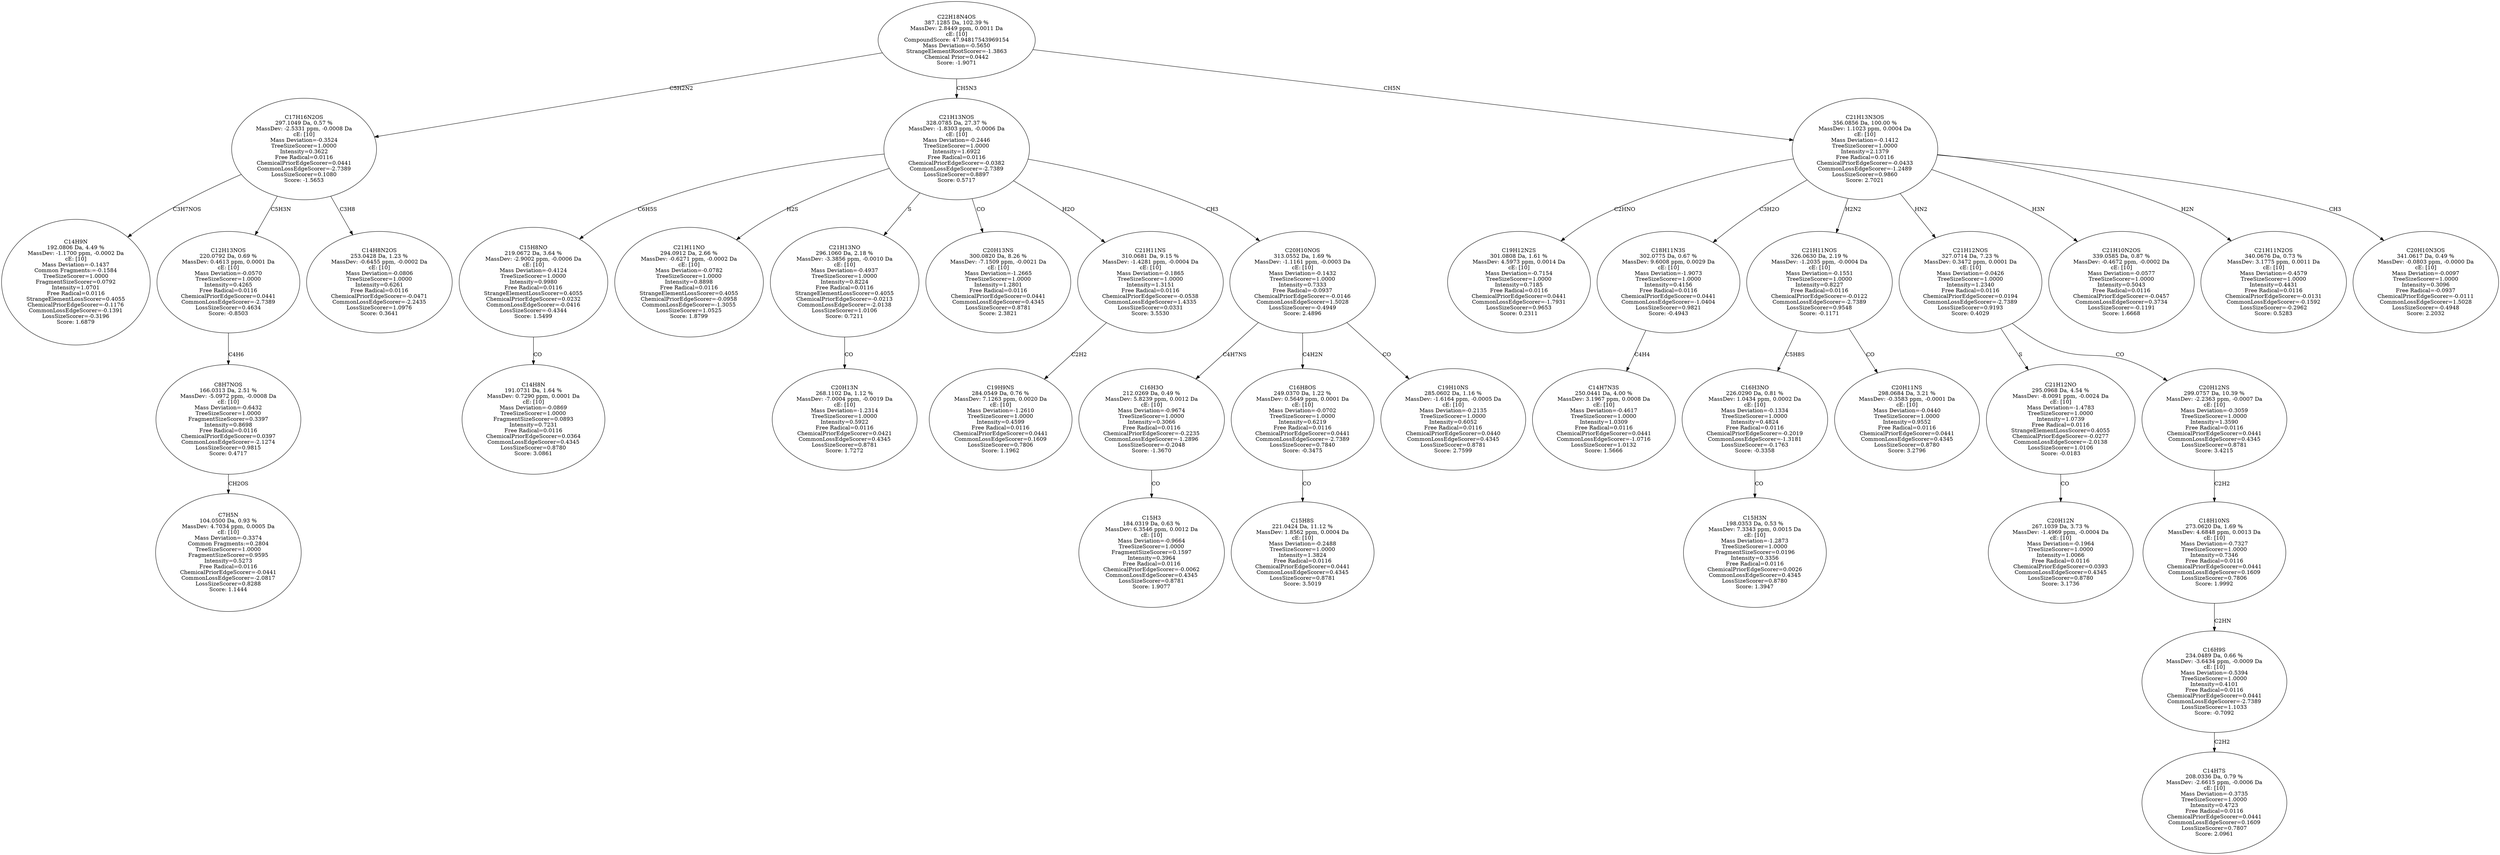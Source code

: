 strict digraph {
v1 [label="C14H9N\n192.0806 Da, 4.49 %\nMassDev: -1.1700 ppm, -0.0002 Da\ncE: [10]\nMass Deviation=-0.1437\nCommon Fragments:=-0.1584\nTreeSizeScorer=1.0000\nFragmentSizeScorer=0.0792\nIntensity=1.0701\nFree Radical=0.0116\nStrangeElementLossScorer=0.4055\nChemicalPriorEdgeScorer=-0.1176\nCommonLossEdgeScorer=-0.1391\nLossSizeScorer=-0.3196\nScore: 1.6879"];
v2 [label="C7H5N\n104.0500 Da, 0.93 %\nMassDev: 4.7034 ppm, 0.0005 Da\ncE: [10]\nMass Deviation=-0.3374\nCommon Fragments:=0.2804\nTreeSizeScorer=1.0000\nFragmentSizeScorer=0.9595\nIntensity=0.5273\nFree Radical=0.0116\nChemicalPriorEdgeScorer=-0.0441\nCommonLossEdgeScorer=-2.0817\nLossSizeScorer=0.8288\nScore: 1.1444"];
v3 [label="C8H7NOS\n166.0313 Da, 2.51 %\nMassDev: -5.0972 ppm, -0.0008 Da\ncE: [10]\nMass Deviation=-0.6432\nTreeSizeScorer=1.0000\nFragmentSizeScorer=0.3397\nIntensity=0.8698\nFree Radical=0.0116\nChemicalPriorEdgeScorer=0.0397\nCommonLossEdgeScorer=-2.1274\nLossSizeScorer=0.9815\nScore: 0.4717"];
v4 [label="C12H13NOS\n220.0792 Da, 0.69 %\nMassDev: 0.4613 ppm, 0.0001 Da\ncE: [10]\nMass Deviation=-0.0570\nTreeSizeScorer=1.0000\nIntensity=0.4265\nFree Radical=0.0116\nChemicalPriorEdgeScorer=0.0441\nCommonLossEdgeScorer=-2.7389\nLossSizeScorer=0.4634\nScore: -0.8503"];
v5 [label="C14H8N2OS\n253.0428 Da, 1.23 %\nMassDev: -0.6455 ppm, -0.0002 Da\ncE: [10]\nMass Deviation=-0.0806\nTreeSizeScorer=1.0000\nIntensity=0.6261\nFree Radical=0.0116\nChemicalPriorEdgeScorer=-0.0471\nCommonLossEdgeScorer=-2.2435\nLossSizeScorer=1.0976\nScore: 0.3641"];
v6 [label="C17H16N2OS\n297.1049 Da, 0.57 %\nMassDev: -2.5331 ppm, -0.0008 Da\ncE: [10]\nMass Deviation=-0.3524\nTreeSizeScorer=1.0000\nIntensity=0.3622\nFree Radical=0.0116\nChemicalPriorEdgeScorer=0.0441\nCommonLossEdgeScorer=-2.7389\nLossSizeScorer=0.1080\nScore: -1.5653"];
v7 [label="C14H8N\n191.0731 Da, 1.64 %\nMassDev: 0.7290 ppm, 0.0001 Da\ncE: [10]\nMass Deviation=-0.0869\nTreeSizeScorer=1.0000\nFragmentSizeScorer=0.0893\nIntensity=0.7231\nFree Radical=0.0116\nChemicalPriorEdgeScorer=0.0364\nCommonLossEdgeScorer=0.4345\nLossSizeScorer=0.8780\nScore: 3.0861"];
v8 [label="C15H8NO\n219.0672 Da, 3.64 %\nMassDev: -2.9002 ppm, -0.0006 Da\ncE: [10]\nMass Deviation=-0.4124\nTreeSizeScorer=1.0000\nIntensity=0.9980\nFree Radical=0.0116\nStrangeElementLossScorer=0.4055\nChemicalPriorEdgeScorer=0.0232\nCommonLossEdgeScorer=-0.0416\nLossSizeScorer=-0.4344\nScore: 1.5499"];
v9 [label="C21H11NO\n294.0912 Da, 2.66 %\nMassDev: -0.6271 ppm, -0.0002 Da\ncE: [10]\nMass Deviation=-0.0782\nTreeSizeScorer=1.0000\nIntensity=0.8898\nFree Radical=0.0116\nStrangeElementLossScorer=0.4055\nChemicalPriorEdgeScorer=-0.0958\nCommonLossEdgeScorer=-1.3055\nLossSizeScorer=1.0525\nScore: 1.8799"];
v10 [label="C20H13N\n268.1102 Da, 1.12 %\nMassDev: -7.0004 ppm, -0.0019 Da\ncE: [10]\nMass Deviation=-1.2314\nTreeSizeScorer=1.0000\nIntensity=0.5922\nFree Radical=0.0116\nChemicalPriorEdgeScorer=0.0421\nCommonLossEdgeScorer=0.4345\nLossSizeScorer=0.8781\nScore: 1.7272"];
v11 [label="C21H13NO\n296.1060 Da, 2.18 %\nMassDev: -3.3856 ppm, -0.0010 Da\ncE: [10]\nMass Deviation=-0.4937\nTreeSizeScorer=1.0000\nIntensity=0.8224\nFree Radical=0.0116\nStrangeElementLossScorer=0.4055\nChemicalPriorEdgeScorer=-0.0213\nCommonLossEdgeScorer=-2.0138\nLossSizeScorer=1.0106\nScore: 0.7211"];
v12 [label="C20H13NS\n300.0820 Da, 8.26 %\nMassDev: -7.1509 ppm, -0.0021 Da\ncE: [10]\nMass Deviation=-1.2665\nTreeSizeScorer=1.0000\nIntensity=1.2801\nFree Radical=0.0116\nChemicalPriorEdgeScorer=0.0441\nCommonLossEdgeScorer=0.4345\nLossSizeScorer=0.8781\nScore: 2.3821"];
v13 [label="C19H9NS\n284.0549 Da, 0.76 %\nMassDev: 7.1263 ppm, 0.0020 Da\ncE: [10]\nMass Deviation=-1.2610\nTreeSizeScorer=1.0000\nIntensity=0.4599\nFree Radical=0.0116\nChemicalPriorEdgeScorer=0.0441\nCommonLossEdgeScorer=0.1609\nLossSizeScorer=0.7806\nScore: 1.1962"];
v14 [label="C21H11NS\n310.0681 Da, 9.15 %\nMassDev: -1.4281 ppm, -0.0004 Da\ncE: [10]\nMass Deviation=-0.1865\nTreeSizeScorer=1.0000\nIntensity=1.3151\nFree Radical=0.0116\nChemicalPriorEdgeScorer=-0.0538\nCommonLossEdgeScorer=1.4335\nLossSizeScorer=0.0331\nScore: 3.5530"];
v15 [label="C15H3\n184.0319 Da, 0.63 %\nMassDev: 6.3546 ppm, 0.0012 Da\ncE: [10]\nMass Deviation=-0.9664\nTreeSizeScorer=1.0000\nFragmentSizeScorer=0.1597\nIntensity=0.3964\nFree Radical=0.0116\nChemicalPriorEdgeScorer=-0.0062\nCommonLossEdgeScorer=0.4345\nLossSizeScorer=0.8781\nScore: 1.9077"];
v16 [label="C16H3O\n212.0269 Da, 0.49 %\nMassDev: 5.8239 ppm, 0.0012 Da\ncE: [10]\nMass Deviation=-0.9674\nTreeSizeScorer=1.0000\nIntensity=0.3066\nFree Radical=0.0116\nChemicalPriorEdgeScorer=-0.2235\nCommonLossEdgeScorer=-1.2896\nLossSizeScorer=-0.2048\nScore: -1.3670"];
v17 [label="C15H8S\n221.0424 Da, 11.12 %\nMassDev: 1.8562 ppm, 0.0004 Da\ncE: [10]\nMass Deviation=-0.2488\nTreeSizeScorer=1.0000\nIntensity=1.3824\nFree Radical=0.0116\nChemicalPriorEdgeScorer=0.0441\nCommonLossEdgeScorer=0.4345\nLossSizeScorer=0.8781\nScore: 3.5019"];
v18 [label="C16H8OS\n249.0370 Da, 1.22 %\nMassDev: 0.5649 ppm, 0.0001 Da\ncE: [10]\nMass Deviation=-0.0702\nTreeSizeScorer=1.0000\nIntensity=0.6219\nFree Radical=0.0116\nChemicalPriorEdgeScorer=0.0441\nCommonLossEdgeScorer=-2.7389\nLossSizeScorer=0.7840\nScore: -0.3475"];
v19 [label="C19H10NS\n285.0602 Da, 1.16 %\nMassDev: -1.6164 ppm, -0.0005 Da\ncE: [10]\nMass Deviation=-0.2135\nTreeSizeScorer=1.0000\nIntensity=0.6052\nFree Radical=0.0116\nChemicalPriorEdgeScorer=0.0440\nCommonLossEdgeScorer=0.4345\nLossSizeScorer=0.8781\nScore: 2.7599"];
v20 [label="C20H10NOS\n313.0552 Da, 1.69 %\nMassDev: -1.1161 ppm, -0.0003 Da\ncE: [10]\nMass Deviation=-0.1432\nTreeSizeScorer=1.0000\nIntensity=0.7333\nFree Radical=-0.0937\nChemicalPriorEdgeScorer=-0.0146\nCommonLossEdgeScorer=1.5028\nLossSizeScorer=-0.4949\nScore: 2.4896"];
v21 [label="C21H13NOS\n328.0785 Da, 27.37 %\nMassDev: -1.8303 ppm, -0.0006 Da\ncE: [10]\nMass Deviation=-0.2446\nTreeSizeScorer=1.0000\nIntensity=1.6922\nFree Radical=0.0116\nChemicalPriorEdgeScorer=-0.0382\nCommonLossEdgeScorer=-2.7389\nLossSizeScorer=0.8897\nScore: 0.5717"];
v22 [label="C19H12N2S\n301.0808 Da, 1.61 %\nMassDev: 4.5973 ppm, 0.0014 Da\ncE: [10]\nMass Deviation=-0.7154\nTreeSizeScorer=1.0000\nIntensity=0.7185\nFree Radical=0.0116\nChemicalPriorEdgeScorer=0.0441\nCommonLossEdgeScorer=-1.7931\nLossSizeScorer=0.9653\nScore: 0.2311"];
v23 [label="C14H7N3S\n250.0441 Da, 4.00 %\nMassDev: 3.1967 ppm, 0.0008 Da\ncE: [10]\nMass Deviation=-0.4617\nTreeSizeScorer=1.0000\nIntensity=1.0309\nFree Radical=0.0116\nChemicalPriorEdgeScorer=0.0441\nCommonLossEdgeScorer=-1.0716\nLossSizeScorer=1.0132\nScore: 1.5666"];
v24 [label="C18H11N3S\n302.0775 Da, 0.67 %\nMassDev: 9.6008 ppm, 0.0029 Da\ncE: [10]\nMass Deviation=-1.9073\nTreeSizeScorer=1.0000\nIntensity=0.4156\nFree Radical=0.0116\nChemicalPriorEdgeScorer=0.0441\nCommonLossEdgeScorer=-1.0404\nLossSizeScorer=0.9821\nScore: -0.4943"];
v25 [label="C15H3N\n198.0353 Da, 0.53 %\nMassDev: 7.3343 ppm, 0.0015 Da\ncE: [10]\nMass Deviation=-1.2873\nTreeSizeScorer=1.0000\nFragmentSizeScorer=0.0196\nIntensity=0.3356\nFree Radical=0.0116\nChemicalPriorEdgeScorer=0.0026\nCommonLossEdgeScorer=0.4345\nLossSizeScorer=0.8780\nScore: 1.3947"];
v26 [label="C16H3NO\n226.0290 Da, 0.81 %\nMassDev: 1.0434 ppm, 0.0002 Da\ncE: [10]\nMass Deviation=-0.1334\nTreeSizeScorer=1.0000\nIntensity=0.4824\nFree Radical=0.0116\nChemicalPriorEdgeScorer=-0.2019\nCommonLossEdgeScorer=-1.3181\nLossSizeScorer=-0.1763\nScore: -0.3358"];
v27 [label="C20H11NS\n298.0684 Da, 3.21 %\nMassDev: -0.3583 ppm, -0.0001 Da\ncE: [10]\nMass Deviation=-0.0440\nTreeSizeScorer=1.0000\nIntensity=0.9552\nFree Radical=0.0116\nChemicalPriorEdgeScorer=0.0441\nCommonLossEdgeScorer=0.4345\nLossSizeScorer=0.8780\nScore: 3.2796"];
v28 [label="C21H11NOS\n326.0630 Da, 2.19 %\nMassDev: -1.2035 ppm, -0.0004 Da\ncE: [10]\nMass Deviation=-0.1551\nTreeSizeScorer=1.0000\nIntensity=0.8227\nFree Radical=0.0116\nChemicalPriorEdgeScorer=-0.0122\nCommonLossEdgeScorer=-2.7389\nLossSizeScorer=0.9548\nScore: -0.1171"];
v29 [label="C20H12N\n267.1039 Da, 3.73 %\nMassDev: -1.4969 ppm, -0.0004 Da\ncE: [10]\nMass Deviation=-0.1964\nTreeSizeScorer=1.0000\nIntensity=1.0066\nFree Radical=0.0116\nChemicalPriorEdgeScorer=0.0393\nCommonLossEdgeScorer=0.4345\nLossSizeScorer=0.8780\nScore: 3.1736"];
v30 [label="C21H12NO\n295.0968 Da, 4.54 %\nMassDev: -8.0091 ppm, -0.0024 Da\ncE: [10]\nMass Deviation=-1.4783\nTreeSizeScorer=1.0000\nIntensity=1.0739\nFree Radical=0.0116\nStrangeElementLossScorer=0.4055\nChemicalPriorEdgeScorer=-0.0277\nCommonLossEdgeScorer=-2.0138\nLossSizeScorer=1.0106\nScore: -0.0183"];
v31 [label="C14H7S\n208.0336 Da, 0.79 %\nMassDev: -2.6615 ppm, -0.0006 Da\ncE: [10]\nMass Deviation=-0.3735\nTreeSizeScorer=1.0000\nIntensity=0.4723\nFree Radical=0.0116\nChemicalPriorEdgeScorer=0.0441\nCommonLossEdgeScorer=0.1609\nLossSizeScorer=0.7807\nScore: 2.0961"];
v32 [label="C16H9S\n234.0489 Da, 0.66 %\nMassDev: -3.6434 ppm, -0.0009 Da\ncE: [10]\nMass Deviation=-0.5394\nTreeSizeScorer=1.0000\nIntensity=0.4101\nFree Radical=0.0116\nChemicalPriorEdgeScorer=0.0441\nCommonLossEdgeScorer=-2.7389\nLossSizeScorer=1.1033\nScore: -0.7092"];
v33 [label="C18H10NS\n273.0620 Da, 1.69 %\nMassDev: 4.6848 ppm, 0.0013 Da\ncE: [10]\nMass Deviation=-0.7327\nTreeSizeScorer=1.0000\nIntensity=0.7346\nFree Radical=0.0116\nChemicalPriorEdgeScorer=0.0441\nCommonLossEdgeScorer=0.1609\nLossSizeScorer=0.7806\nScore: 1.9992"];
v34 [label="C20H12NS\n299.0757 Da, 10.39 %\nMassDev: -2.2363 ppm, -0.0007 Da\ncE: [10]\nMass Deviation=-0.3059\nTreeSizeScorer=1.0000\nIntensity=1.3590\nFree Radical=0.0116\nChemicalPriorEdgeScorer=0.0441\nCommonLossEdgeScorer=0.4345\nLossSizeScorer=0.8781\nScore: 3.4215"];
v35 [label="C21H12NOS\n327.0714 Da, 7.23 %\nMassDev: 0.3472 ppm, 0.0001 Da\ncE: [10]\nMass Deviation=-0.0426\nTreeSizeScorer=1.0000\nIntensity=1.2340\nFree Radical=0.0116\nChemicalPriorEdgeScorer=0.0194\nCommonLossEdgeScorer=-2.7389\nLossSizeScorer=0.9193\nScore: 0.4029"];
v36 [label="C21H10N2OS\n339.0585 Da, 0.87 %\nMassDev: -0.4672 ppm, -0.0002 Da\ncE: [10]\nMass Deviation=-0.0577\nTreeSizeScorer=1.0000\nIntensity=0.5043\nFree Radical=0.0116\nChemicalPriorEdgeScorer=-0.0457\nCommonLossEdgeScorer=0.3734\nLossSizeScorer=-0.1191\nScore: 1.6668"];
v37 [label="C21H11N2OS\n340.0676 Da, 0.73 %\nMassDev: 3.1775 ppm, 0.0011 Da\ncE: [10]\nMass Deviation=-0.4579\nTreeSizeScorer=1.0000\nIntensity=0.4431\nFree Radical=0.0116\nChemicalPriorEdgeScorer=-0.0131\nCommonLossEdgeScorer=-0.1592\nLossSizeScorer=-0.2962\nScore: 0.5283"];
v38 [label="C20H10N3OS\n341.0617 Da, 0.49 %\nMassDev: -0.0803 ppm, -0.0000 Da\ncE: [10]\nMass Deviation=-0.0097\nTreeSizeScorer=1.0000\nIntensity=0.3096\nFree Radical=-0.0937\nChemicalPriorEdgeScorer=-0.0111\nCommonLossEdgeScorer=1.5028\nLossSizeScorer=-0.4948\nScore: 2.2032"];
v39 [label="C21H13N3OS\n356.0856 Da, 100.00 %\nMassDev: 1.1023 ppm, 0.0004 Da\ncE: [10]\nMass Deviation=-0.1412\nTreeSizeScorer=1.0000\nIntensity=2.1379\nFree Radical=0.0116\nChemicalPriorEdgeScorer=-0.0433\nCommonLossEdgeScorer=-1.2489\nLossSizeScorer=0.9860\nScore: 2.7021"];
v40 [label="C22H18N4OS\n387.1285 Da, 102.39 %\nMassDev: 2.8449 ppm, 0.0011 Da\ncE: [10]\nCompoundScore: 47.94817543969154\nMass Deviation=-0.5650\nStrangeElementRootScorer=-1.3863\nChemical Prior=0.0442\nScore: -1.9071"];
v6 -> v1 [label="C3H7NOS"];
v3 -> v2 [label="CH2OS"];
v4 -> v3 [label="C4H6"];
v6 -> v4 [label="C5H3N"];
v6 -> v5 [label="C3H8"];
v40 -> v6 [label="C5H2N2"];
v8 -> v7 [label="CO"];
v21 -> v8 [label="C6H5S"];
v21 -> v9 [label="H2S"];
v11 -> v10 [label="CO"];
v21 -> v11 [label="S"];
v21 -> v12 [label="CO"];
v14 -> v13 [label="C2H2"];
v21 -> v14 [label="H2O"];
v16 -> v15 [label="CO"];
v20 -> v16 [label="C4H7NS"];
v18 -> v17 [label="CO"];
v20 -> v18 [label="C4H2N"];
v20 -> v19 [label="CO"];
v21 -> v20 [label="CH3"];
v40 -> v21 [label="CH5N3"];
v39 -> v22 [label="C2HNO"];
v24 -> v23 [label="C4H4"];
v39 -> v24 [label="C3H2O"];
v26 -> v25 [label="CO"];
v28 -> v26 [label="C5H8S"];
v28 -> v27 [label="CO"];
v39 -> v28 [label="H2N2"];
v30 -> v29 [label="CO"];
v35 -> v30 [label="S"];
v32 -> v31 [label="C2H2"];
v33 -> v32 [label="C2HN"];
v34 -> v33 [label="C2H2"];
v35 -> v34 [label="CO"];
v39 -> v35 [label="HN2"];
v39 -> v36 [label="H3N"];
v39 -> v37 [label="H2N"];
v39 -> v38 [label="CH3"];
v40 -> v39 [label="CH5N"];
}